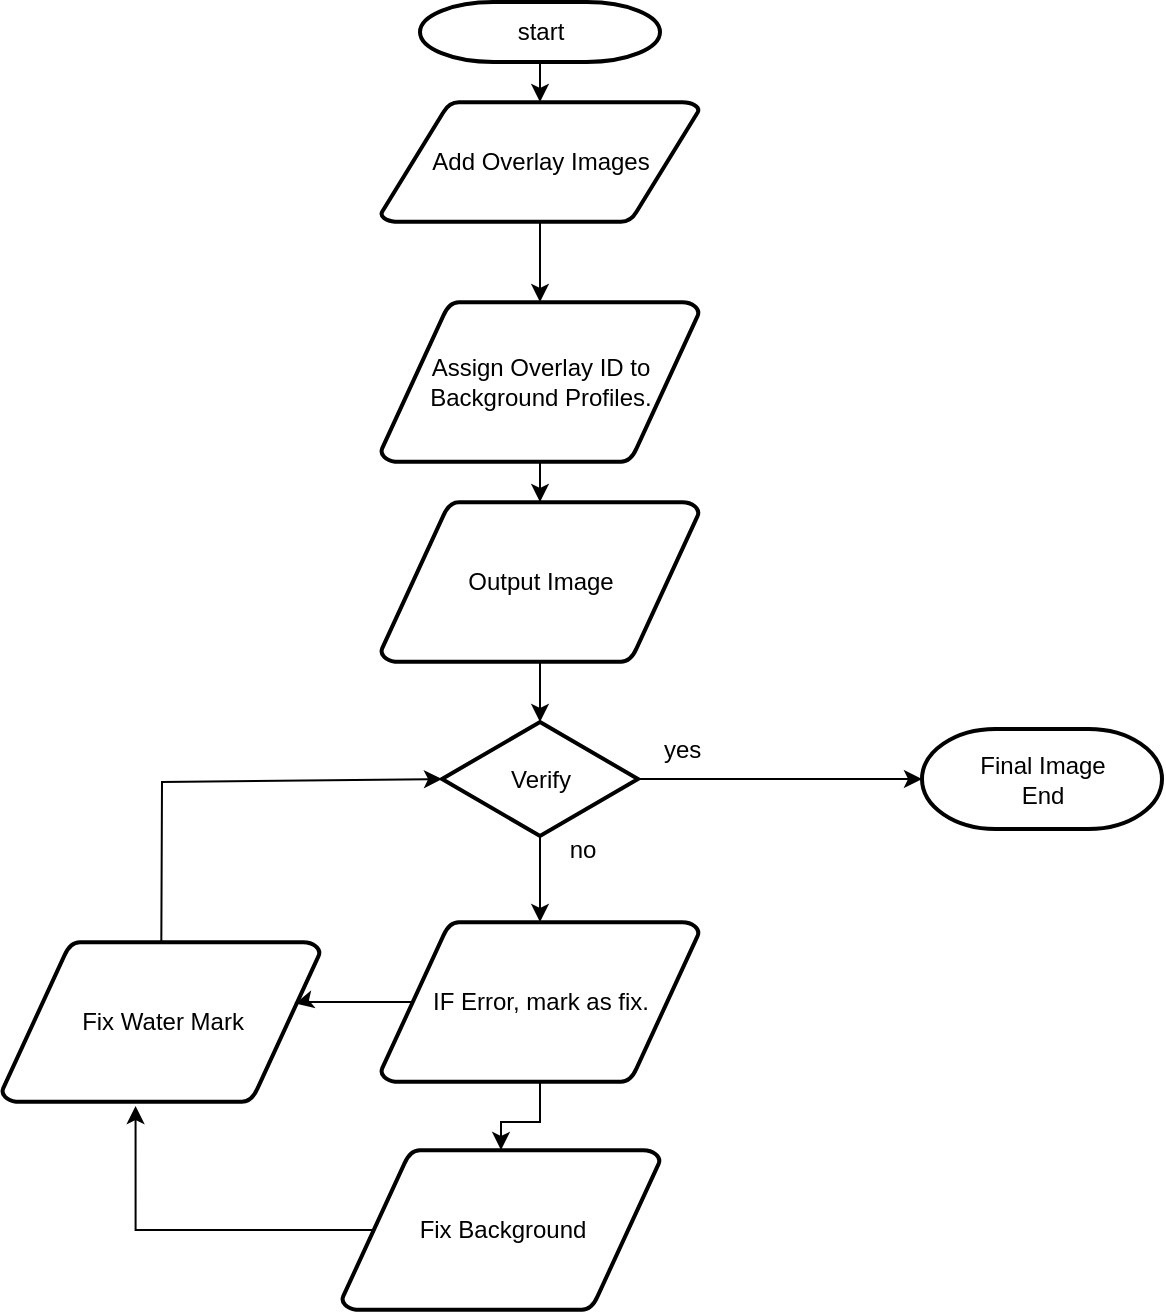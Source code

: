 <mxfile version="20.5.1" type="github">
  <diagram id="6a731a19-8d31-9384-78a2-239565b7b9f0" name="Page-1">
    <mxGraphModel dx="1038" dy="1374" grid="1" gridSize="10" guides="1" tooltips="1" connect="1" arrows="1" fold="1" page="1" pageScale="1" pageWidth="1169" pageHeight="827" math="0" shadow="0">
      <root>
        <mxCell id="0" />
        <mxCell id="1" parent="0" />
        <mxCell id="2" value="start" style="shape=mxgraph.flowchart.terminator;strokeWidth=2;gradientDirection=north;fontStyle=0;html=1;rounded=0;" parent="1" vertex="1">
          <mxGeometry x="249" y="-200" width="120" height="30" as="geometry" />
        </mxCell>
        <mxCell id="665zvWfiB6F9RU7BPrp--63" value="" style="edgeStyle=orthogonalEdgeStyle;rounded=0;orthogonalLoop=1;jettySize=auto;html=1;" edge="1" parent="1" source="3" target="665zvWfiB6F9RU7BPrp--56">
          <mxGeometry relative="1" as="geometry" />
        </mxCell>
        <mxCell id="3" value="Add Overlay Images" style="shape=mxgraph.flowchart.data;strokeWidth=2;gradientDirection=north;fontStyle=0;html=1;rounded=0;" parent="1" vertex="1">
          <mxGeometry x="229.5" y="-150" width="159" height="60" as="geometry" />
        </mxCell>
        <mxCell id="665zvWfiB6F9RU7BPrp--73" value="" style="edgeStyle=orthogonalEdgeStyle;rounded=0;orthogonalLoop=1;jettySize=auto;html=1;" edge="1" parent="1" source="4" target="665zvWfiB6F9RU7BPrp--72">
          <mxGeometry relative="1" as="geometry" />
        </mxCell>
        <mxCell id="4" value="IF Error, mark as fix." style="shape=mxgraph.flowchart.data;strokeWidth=2;gradientDirection=north;fontStyle=0;html=1;rounded=0;" parent="1" vertex="1">
          <mxGeometry x="229.5" y="260" width="159" height="80" as="geometry" />
        </mxCell>
        <mxCell id="665zvWfiB6F9RU7BPrp--70" style="edgeStyle=orthogonalEdgeStyle;rounded=0;orthogonalLoop=1;jettySize=auto;html=1;exitX=0.5;exitY=1;exitDx=0;exitDy=0;exitPerimeter=0;entryX=0.5;entryY=0;entryDx=0;entryDy=0;entryPerimeter=0;" edge="1" parent="1" source="6" target="4">
          <mxGeometry relative="1" as="geometry" />
        </mxCell>
        <mxCell id="6" value="Verify" style="shape=mxgraph.flowchart.decision;strokeWidth=2;gradientDirection=north;fontStyle=0;html=1;rounded=0;" parent="1" vertex="1">
          <mxGeometry x="260" y="160" width="98" height="57" as="geometry" />
        </mxCell>
        <mxCell id="7" style="fontStyle=1;strokeWidth=1;html=1;rounded=0;" parent="1" source="2" target="3" edge="1">
          <mxGeometry relative="1" as="geometry" />
        </mxCell>
        <mxCell id="8" style="fontStyle=1;strokeWidth=1;html=1;startArrow=none;rounded=0;entryX=0.5;entryY=0;entryDx=0;entryDy=0;entryPerimeter=0;" parent="1" source="665zvWfiB6F9RU7BPrp--64" target="6" edge="1">
          <mxGeometry relative="1" as="geometry">
            <mxPoint x="318.167" y="280" as="targetPoint" />
          </mxGeometry>
        </mxCell>
        <mxCell id="11" value="yes" style="text;fontStyle=0;html=1;strokeColor=none;fillColor=none;strokeWidth=2;rounded=0;" parent="1" vertex="1">
          <mxGeometry x="369" y="160" width="40" height="26" as="geometry" />
        </mxCell>
        <mxCell id="13" value="Fix Water Mark" style="shape=mxgraph.flowchart.data;strokeWidth=2;gradientDirection=north;fontStyle=0;html=1;rounded=0;" parent="1" vertex="1">
          <mxGeometry x="40" y="270" width="159" height="80" as="geometry" />
        </mxCell>
        <mxCell id="14" value="no" style="text;fontStyle=0;html=1;strokeColor=none;fillColor=none;strokeWidth=2;align=center;rounded=0;" parent="1" vertex="1">
          <mxGeometry x="310" y="210" width="40" height="26" as="geometry" />
        </mxCell>
        <mxCell id="17" value="" style="edgeStyle=elbowEdgeStyle;elbow=horizontal;fontStyle=1;strokeWidth=1;html=1;rounded=0;entryX=0.923;entryY=0.385;entryDx=0;entryDy=0;entryPerimeter=0;exitX=0.095;exitY=0.5;exitDx=0;exitDy=0;exitPerimeter=0;" parent="1" source="4" target="13" edge="1">
          <mxGeometry width="100" height="100" as="geometry">
            <mxPoint y="100" as="sourcePoint" />
            <mxPoint x="100" as="targetPoint" />
            <Array as="points">
              <mxPoint x="190" y="310" />
            </Array>
          </mxGeometry>
        </mxCell>
        <mxCell id="40" value="Final Image&lt;br&gt;End" style="shape=mxgraph.flowchart.terminator;strokeWidth=2;gradientDirection=north;fontStyle=0;html=1;rounded=0;" parent="1" vertex="1">
          <mxGeometry x="500" y="163.5" width="120" height="50" as="geometry" />
        </mxCell>
        <mxCell id="665zvWfiB6F9RU7BPrp--67" value="" style="edgeStyle=orthogonalEdgeStyle;rounded=0;orthogonalLoop=1;jettySize=auto;html=1;" edge="1" parent="1" source="665zvWfiB6F9RU7BPrp--56" target="665zvWfiB6F9RU7BPrp--64">
          <mxGeometry relative="1" as="geometry" />
        </mxCell>
        <mxCell id="665zvWfiB6F9RU7BPrp--56" value="Assign Overlay ID to Background Profiles." style="shape=mxgraph.flowchart.data;strokeWidth=2;gradientDirection=north;fontStyle=0;html=1;align=center;textDirection=ltr;whiteSpace=wrap;rounded=0;" vertex="1" parent="1">
          <mxGeometry x="229.5" y="-50" width="159" height="80" as="geometry" />
        </mxCell>
        <mxCell id="665zvWfiB6F9RU7BPrp--64" value="Output Image" style="shape=mxgraph.flowchart.data;strokeWidth=2;gradientDirection=north;fontStyle=0;align=center;textDirection=ltr;html=1;whiteSpace=wrap;rounded=0;" vertex="1" parent="1">
          <mxGeometry x="229.5" y="50" width="159" height="80" as="geometry" />
        </mxCell>
        <mxCell id="665zvWfiB6F9RU7BPrp--72" value="Fix Background" style="shape=mxgraph.flowchart.data;strokeWidth=2;gradientDirection=north;fontStyle=0;html=1;rounded=0;" vertex="1" parent="1">
          <mxGeometry x="210" y="374" width="159" height="80" as="geometry" />
        </mxCell>
        <mxCell id="665zvWfiB6F9RU7BPrp--74" value="" style="edgeStyle=orthogonalEdgeStyle;rounded=0;orthogonalLoop=1;jettySize=auto;html=1;exitX=0.095;exitY=0.5;exitDx=0;exitDy=0;exitPerimeter=0;entryX=0.42;entryY=1.025;entryDx=0;entryDy=0;entryPerimeter=0;" edge="1" parent="1" source="665zvWfiB6F9RU7BPrp--72" target="13">
          <mxGeometry relative="1" as="geometry">
            <mxPoint x="169.5" y="420" as="sourcePoint" />
            <mxPoint x="150" y="454" as="targetPoint" />
          </mxGeometry>
        </mxCell>
        <mxCell id="665zvWfiB6F9RU7BPrp--76" value="&lt;span style=&quot;color: rgba(0, 0, 0, 0); font-family: monospace; font-size: 0px; text-align: start;&quot;&gt;%3CmxGraphModel%3E%3Croot%3E%3CmxCell%20id%3D%220%22%2F%3E%3CmxCell%20id%3D%221%22%20parent%3D%220%22%2F%3E%3CmxCell%20id%3D%222%22%20value%3D%22%22%20style%3D%22edgeStyle%3DorthogonalEdgeStyle%3Brounded%3D0%3BorthogonalLoop%3D1%3BjettySize%3Dauto%3Bhtml%3D1%3BexitX%3D0.095%3BexitY%3D0.5%3BexitDx%3D0%3BexitDy%3D0%3BexitPerimeter%3D0%3BentryX%3D0.42%3BentryY%3D1.025%3BentryDx%3D0%3BentryDy%3D0%3BentryPerimeter%3D0%3B%22%20edge%3D%221%22%20parent%3D%221%22%3E%3CmxGeometry%20relative%3D%221%22%20as%3D%22geometry%22%3E%3CmxPoint%20x%3D%22225.105%22%20y%3D%22414%22%20as%3D%22sourcePoint%22%2F%3E%3CmxPoint%20x%3D%22106.78%22%20y%3D%22352%22%20as%3D%22targetPoint%22%2F%3E%3C%2FmxGeometry%3E%3C%2FmxCell%3E%3C%2Froot%3E%3C%2FmxGraphModel%3E&lt;/span&gt;&lt;span style=&quot;color: rgba(0, 0, 0, 0); font-family: monospace; font-size: 0px; text-align: start;&quot;&gt;%3CmxGraphModel%3E%3Croot%3E%3CmxCell%20id%3D%220%22%2F%3E%3CmxCell%20id%3D%221%22%20parent%3D%220%22%2F%3E%3CmxCell%20id%3D%222%22%20value%3D%22%22%20style%3D%22edgeStyle%3DorthogonalEdgeStyle%3Brounded%3D0%3BorthogonalLoop%3D1%3BjettySize%3Dauto%3Bhtml%3D1%3BexitX%3D0.095%3BexitY%3D0.5%3BexitDx%3D0%3BexitDy%3D0%3BexitPerimeter%3D0%3BentryX%3D0.42%3BentryY%3D1.025%3BentryDx%3D0%3BentryDy%3D0%3BentryPerimeter%3D0%3B%22%20edge%3D%221%22%20parent%3D%221%22%3E%3CmxGeometry%20relative%3D%221%22%20as%3D%22geometry%22%3E%3CmxPoint%20x%3D%22225.105%22%20y%3D%22414%22%20as%3D%22sourcePoint%22%2F%3E%3CmxPoint%20x%3D%22106.78%22%20y%3D%22352%22%20as%3D%22targetPoint%22%2F%3E%3C%2FmxGeometry%3E%3C%2FmxCell%3E%3C%2Froot%3E%3C%2FmxGraphModel%3E&lt;/span&gt;" style="text;html=1;align=center;verticalAlign=middle;resizable=0;points=[];autosize=1;strokeColor=none;fillColor=none;" vertex="1" parent="1">
          <mxGeometry x="100" y="175" width="20" height="30" as="geometry" />
        </mxCell>
        <mxCell id="665zvWfiB6F9RU7BPrp--82" value="" style="endArrow=classic;html=1;rounded=0;entryX=0;entryY=0.5;entryDx=0;entryDy=0;entryPerimeter=0;" edge="1" parent="1" source="13" target="6">
          <mxGeometry width="50" height="50" relative="1" as="geometry">
            <mxPoint x="510" y="460" as="sourcePoint" />
            <mxPoint x="560" y="410" as="targetPoint" />
            <Array as="points">
              <mxPoint x="120" y="190" />
            </Array>
          </mxGeometry>
        </mxCell>
        <mxCell id="665zvWfiB6F9RU7BPrp--83" value="" style="endArrow=classic;html=1;rounded=0;entryX=0;entryY=0.5;entryDx=0;entryDy=0;entryPerimeter=0;exitX=1;exitY=0.5;exitDx=0;exitDy=0;exitPerimeter=0;" edge="1" parent="1" source="6" target="40">
          <mxGeometry width="50" height="50" relative="1" as="geometry">
            <mxPoint x="240" y="200" as="sourcePoint" />
            <mxPoint x="290" y="150" as="targetPoint" />
          </mxGeometry>
        </mxCell>
      </root>
    </mxGraphModel>
  </diagram>
</mxfile>
